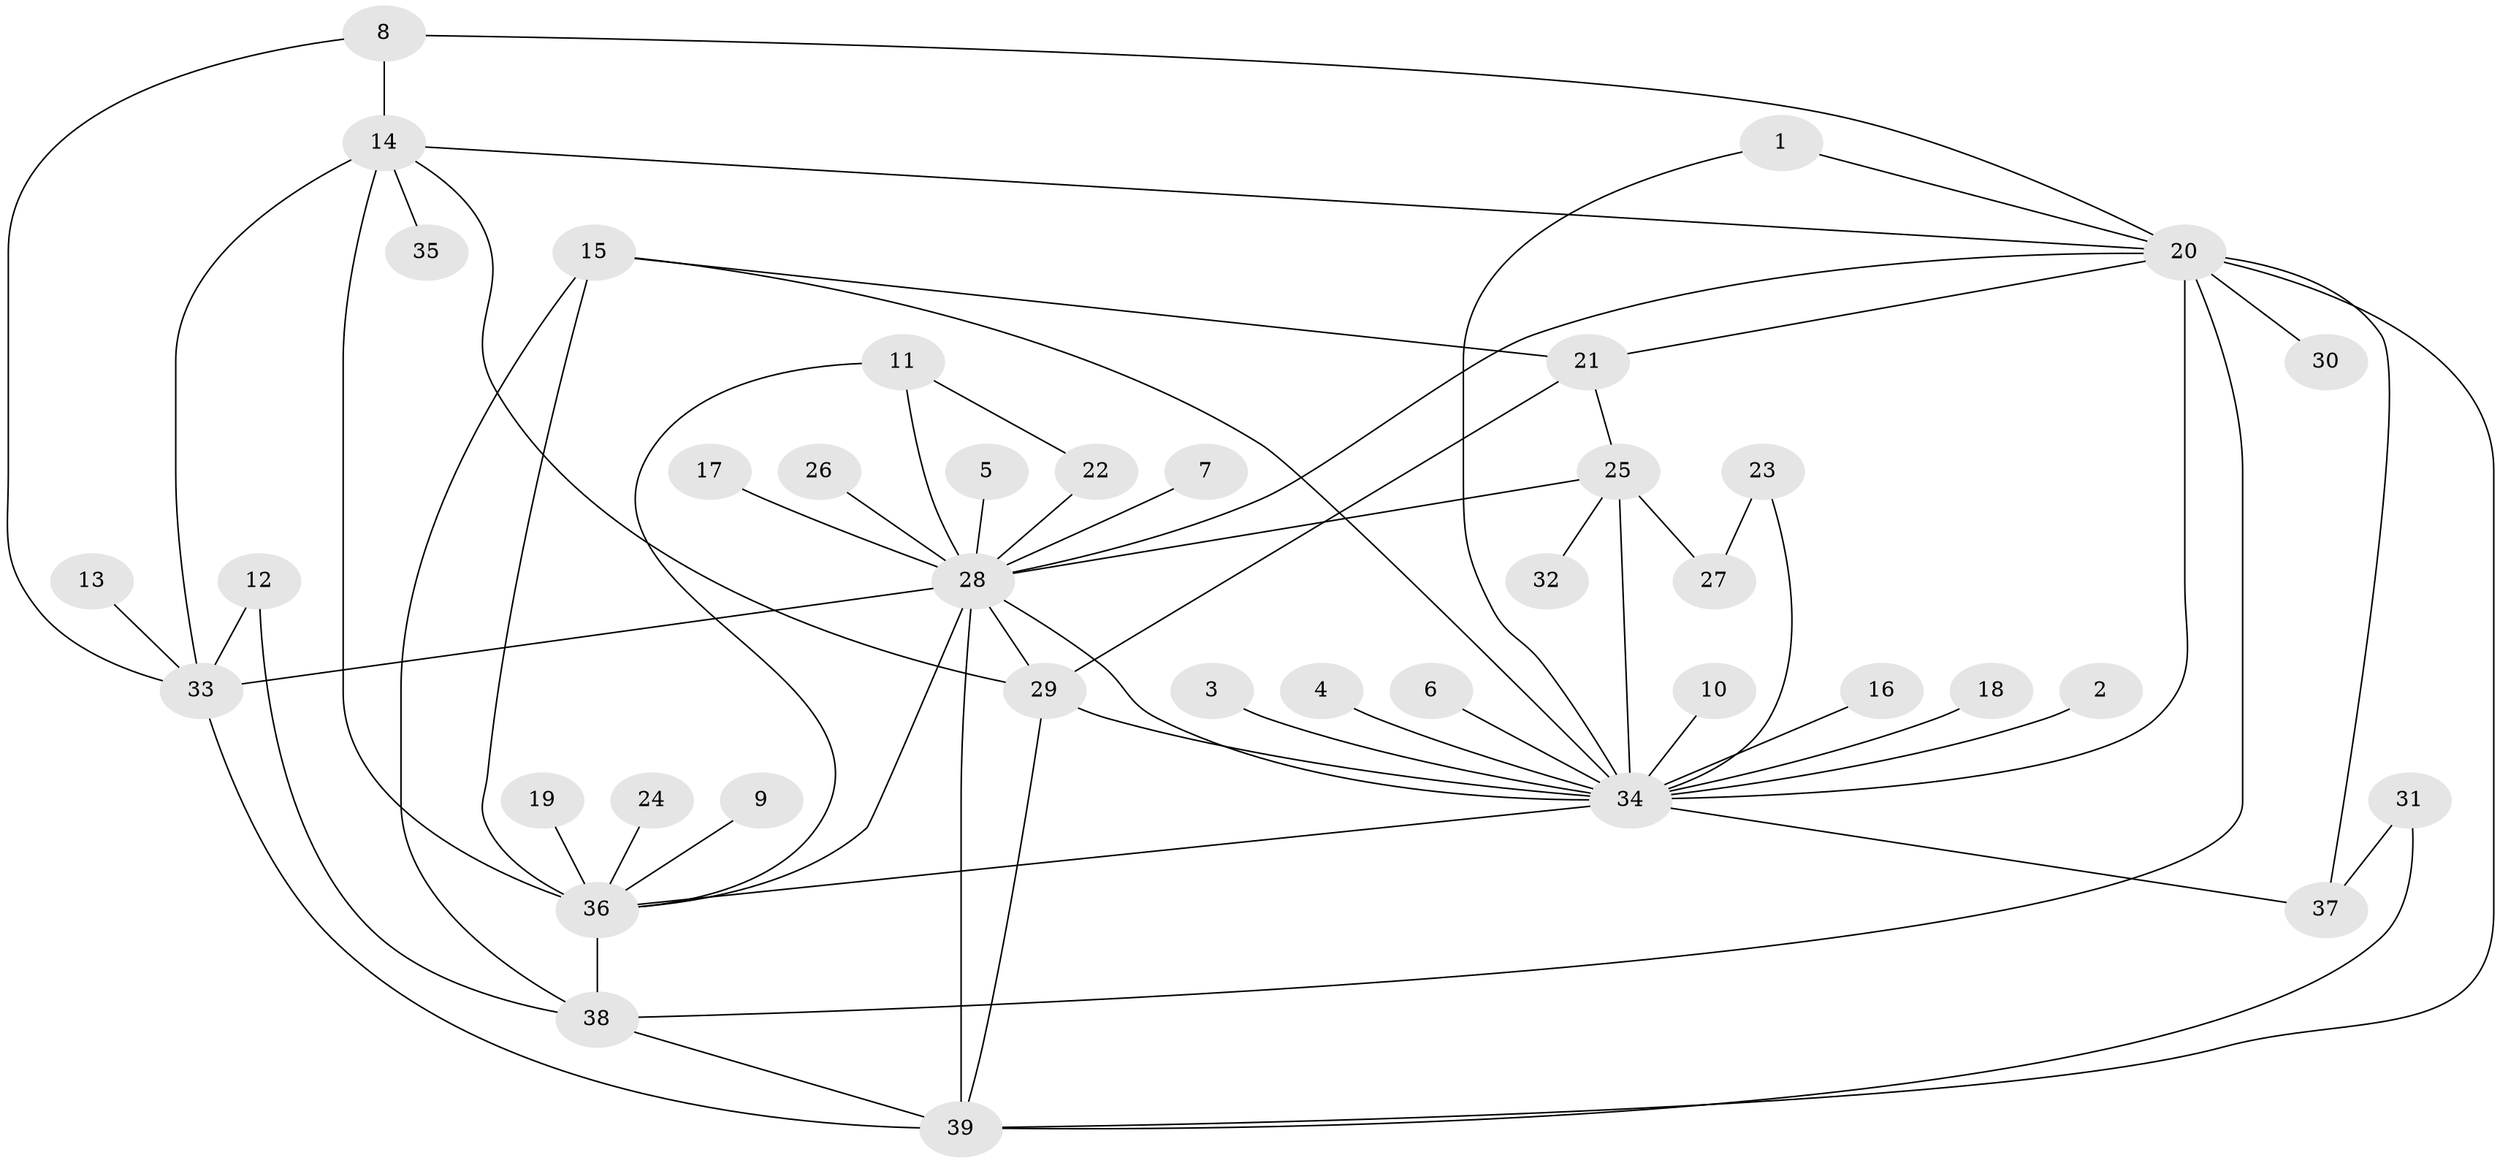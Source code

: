 // original degree distribution, {1: 0.4791666666666667, 20: 0.020833333333333332, 15: 0.010416666666666666, 18: 0.010416666666666666, 2: 0.20833333333333334, 6: 0.020833333333333332, 3: 0.09375, 8: 0.010416666666666666, 5: 0.020833333333333332, 4: 0.10416666666666667, 7: 0.020833333333333332}
// Generated by graph-tools (version 1.1) at 2025/36/03/04/25 23:36:51]
// undirected, 39 vertices, 64 edges
graph export_dot {
  node [color=gray90,style=filled];
  1;
  2;
  3;
  4;
  5;
  6;
  7;
  8;
  9;
  10;
  11;
  12;
  13;
  14;
  15;
  16;
  17;
  18;
  19;
  20;
  21;
  22;
  23;
  24;
  25;
  26;
  27;
  28;
  29;
  30;
  31;
  32;
  33;
  34;
  35;
  36;
  37;
  38;
  39;
  1 -- 20 [weight=1.0];
  1 -- 34 [weight=1.0];
  2 -- 34 [weight=1.0];
  3 -- 34 [weight=1.0];
  4 -- 34 [weight=1.0];
  5 -- 28 [weight=1.0];
  6 -- 34 [weight=1.0];
  7 -- 28 [weight=1.0];
  8 -- 14 [weight=1.0];
  8 -- 20 [weight=1.0];
  8 -- 33 [weight=1.0];
  9 -- 36 [weight=1.0];
  10 -- 34 [weight=1.0];
  11 -- 22 [weight=1.0];
  11 -- 28 [weight=1.0];
  11 -- 36 [weight=1.0];
  12 -- 33 [weight=1.0];
  12 -- 38 [weight=1.0];
  13 -- 33 [weight=1.0];
  14 -- 20 [weight=1.0];
  14 -- 29 [weight=1.0];
  14 -- 33 [weight=1.0];
  14 -- 35 [weight=1.0];
  14 -- 36 [weight=2.0];
  15 -- 21 [weight=1.0];
  15 -- 34 [weight=1.0];
  15 -- 36 [weight=2.0];
  15 -- 38 [weight=1.0];
  16 -- 34 [weight=1.0];
  17 -- 28 [weight=1.0];
  18 -- 34 [weight=1.0];
  19 -- 36 [weight=1.0];
  20 -- 21 [weight=1.0];
  20 -- 28 [weight=1.0];
  20 -- 30 [weight=1.0];
  20 -- 34 [weight=1.0];
  20 -- 37 [weight=1.0];
  20 -- 38 [weight=1.0];
  20 -- 39 [weight=2.0];
  21 -- 25 [weight=1.0];
  21 -- 29 [weight=1.0];
  22 -- 28 [weight=1.0];
  23 -- 27 [weight=1.0];
  23 -- 34 [weight=1.0];
  24 -- 36 [weight=1.0];
  25 -- 27 [weight=1.0];
  25 -- 28 [weight=1.0];
  25 -- 32 [weight=1.0];
  25 -- 34 [weight=2.0];
  26 -- 28 [weight=1.0];
  28 -- 29 [weight=1.0];
  28 -- 33 [weight=1.0];
  28 -- 34 [weight=1.0];
  28 -- 36 [weight=1.0];
  28 -- 39 [weight=2.0];
  29 -- 34 [weight=1.0];
  29 -- 39 [weight=1.0];
  31 -- 37 [weight=1.0];
  31 -- 39 [weight=1.0];
  33 -- 39 [weight=2.0];
  34 -- 36 [weight=1.0];
  34 -- 37 [weight=1.0];
  36 -- 38 [weight=5.0];
  38 -- 39 [weight=1.0];
}
